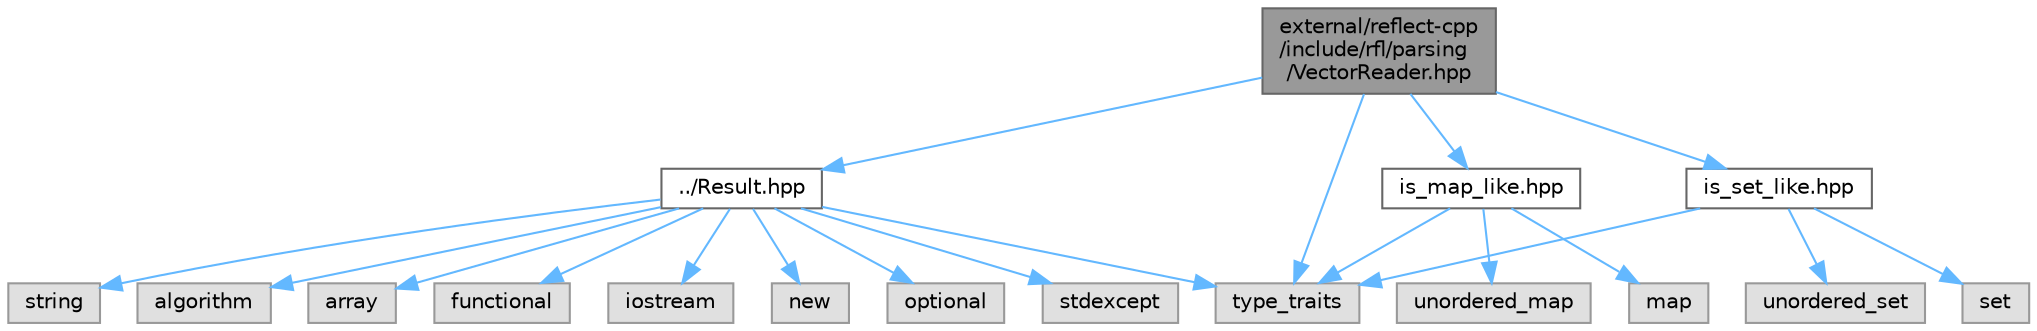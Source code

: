 digraph "external/reflect-cpp/include/rfl/parsing/VectorReader.hpp"
{
 // LATEX_PDF_SIZE
  bgcolor="transparent";
  edge [fontname=Helvetica,fontsize=10,labelfontname=Helvetica,labelfontsize=10];
  node [fontname=Helvetica,fontsize=10,shape=box,height=0.2,width=0.4];
  Node1 [id="Node000001",label="external/reflect-cpp\l/include/rfl/parsing\l/VectorReader.hpp",height=0.2,width=0.4,color="gray40", fillcolor="grey60", style="filled", fontcolor="black",tooltip=" "];
  Node1 -> Node2 [id="edge20_Node000001_Node000002",color="steelblue1",style="solid",tooltip=" "];
  Node2 [id="Node000002",label="type_traits",height=0.2,width=0.4,color="grey60", fillcolor="#E0E0E0", style="filled",tooltip=" "];
  Node1 -> Node3 [id="edge21_Node000001_Node000003",color="steelblue1",style="solid",tooltip=" "];
  Node3 [id="Node000003",label="../Result.hpp",height=0.2,width=0.4,color="grey40", fillcolor="white", style="filled",URL="$_result_8hpp.html",tooltip=" "];
  Node3 -> Node4 [id="edge22_Node000003_Node000004",color="steelblue1",style="solid",tooltip=" "];
  Node4 [id="Node000004",label="algorithm",height=0.2,width=0.4,color="grey60", fillcolor="#E0E0E0", style="filled",tooltip=" "];
  Node3 -> Node5 [id="edge23_Node000003_Node000005",color="steelblue1",style="solid",tooltip=" "];
  Node5 [id="Node000005",label="array",height=0.2,width=0.4,color="grey60", fillcolor="#E0E0E0", style="filled",tooltip=" "];
  Node3 -> Node6 [id="edge24_Node000003_Node000006",color="steelblue1",style="solid",tooltip=" "];
  Node6 [id="Node000006",label="functional",height=0.2,width=0.4,color="grey60", fillcolor="#E0E0E0", style="filled",tooltip=" "];
  Node3 -> Node7 [id="edge25_Node000003_Node000007",color="steelblue1",style="solid",tooltip=" "];
  Node7 [id="Node000007",label="iostream",height=0.2,width=0.4,color="grey60", fillcolor="#E0E0E0", style="filled",tooltip=" "];
  Node3 -> Node8 [id="edge26_Node000003_Node000008",color="steelblue1",style="solid",tooltip=" "];
  Node8 [id="Node000008",label="new",height=0.2,width=0.4,color="grey60", fillcolor="#E0E0E0", style="filled",tooltip=" "];
  Node3 -> Node9 [id="edge27_Node000003_Node000009",color="steelblue1",style="solid",tooltip=" "];
  Node9 [id="Node000009",label="optional",height=0.2,width=0.4,color="grey60", fillcolor="#E0E0E0", style="filled",tooltip=" "];
  Node3 -> Node10 [id="edge28_Node000003_Node000010",color="steelblue1",style="solid",tooltip=" "];
  Node10 [id="Node000010",label="stdexcept",height=0.2,width=0.4,color="grey60", fillcolor="#E0E0E0", style="filled",tooltip=" "];
  Node3 -> Node11 [id="edge29_Node000003_Node000011",color="steelblue1",style="solid",tooltip=" "];
  Node11 [id="Node000011",label="string",height=0.2,width=0.4,color="grey60", fillcolor="#E0E0E0", style="filled",tooltip=" "];
  Node3 -> Node2 [id="edge30_Node000003_Node000002",color="steelblue1",style="solid",tooltip=" "];
  Node1 -> Node12 [id="edge31_Node000001_Node000012",color="steelblue1",style="solid",tooltip=" "];
  Node12 [id="Node000012",label="is_map_like.hpp",height=0.2,width=0.4,color="grey40", fillcolor="white", style="filled",URL="$is__map__like_8hpp.html",tooltip=" "];
  Node12 -> Node13 [id="edge32_Node000012_Node000013",color="steelblue1",style="solid",tooltip=" "];
  Node13 [id="Node000013",label="map",height=0.2,width=0.4,color="grey60", fillcolor="#E0E0E0", style="filled",tooltip=" "];
  Node12 -> Node2 [id="edge33_Node000012_Node000002",color="steelblue1",style="solid",tooltip=" "];
  Node12 -> Node14 [id="edge34_Node000012_Node000014",color="steelblue1",style="solid",tooltip=" "];
  Node14 [id="Node000014",label="unordered_map",height=0.2,width=0.4,color="grey60", fillcolor="#E0E0E0", style="filled",tooltip=" "];
  Node1 -> Node15 [id="edge35_Node000001_Node000015",color="steelblue1",style="solid",tooltip=" "];
  Node15 [id="Node000015",label="is_set_like.hpp",height=0.2,width=0.4,color="grey40", fillcolor="white", style="filled",URL="$is__set__like_8hpp.html",tooltip=" "];
  Node15 -> Node16 [id="edge36_Node000015_Node000016",color="steelblue1",style="solid",tooltip=" "];
  Node16 [id="Node000016",label="set",height=0.2,width=0.4,color="grey60", fillcolor="#E0E0E0", style="filled",tooltip=" "];
  Node15 -> Node2 [id="edge37_Node000015_Node000002",color="steelblue1",style="solid",tooltip=" "];
  Node15 -> Node17 [id="edge38_Node000015_Node000017",color="steelblue1",style="solid",tooltip=" "];
  Node17 [id="Node000017",label="unordered_set",height=0.2,width=0.4,color="grey60", fillcolor="#E0E0E0", style="filled",tooltip=" "];
}
